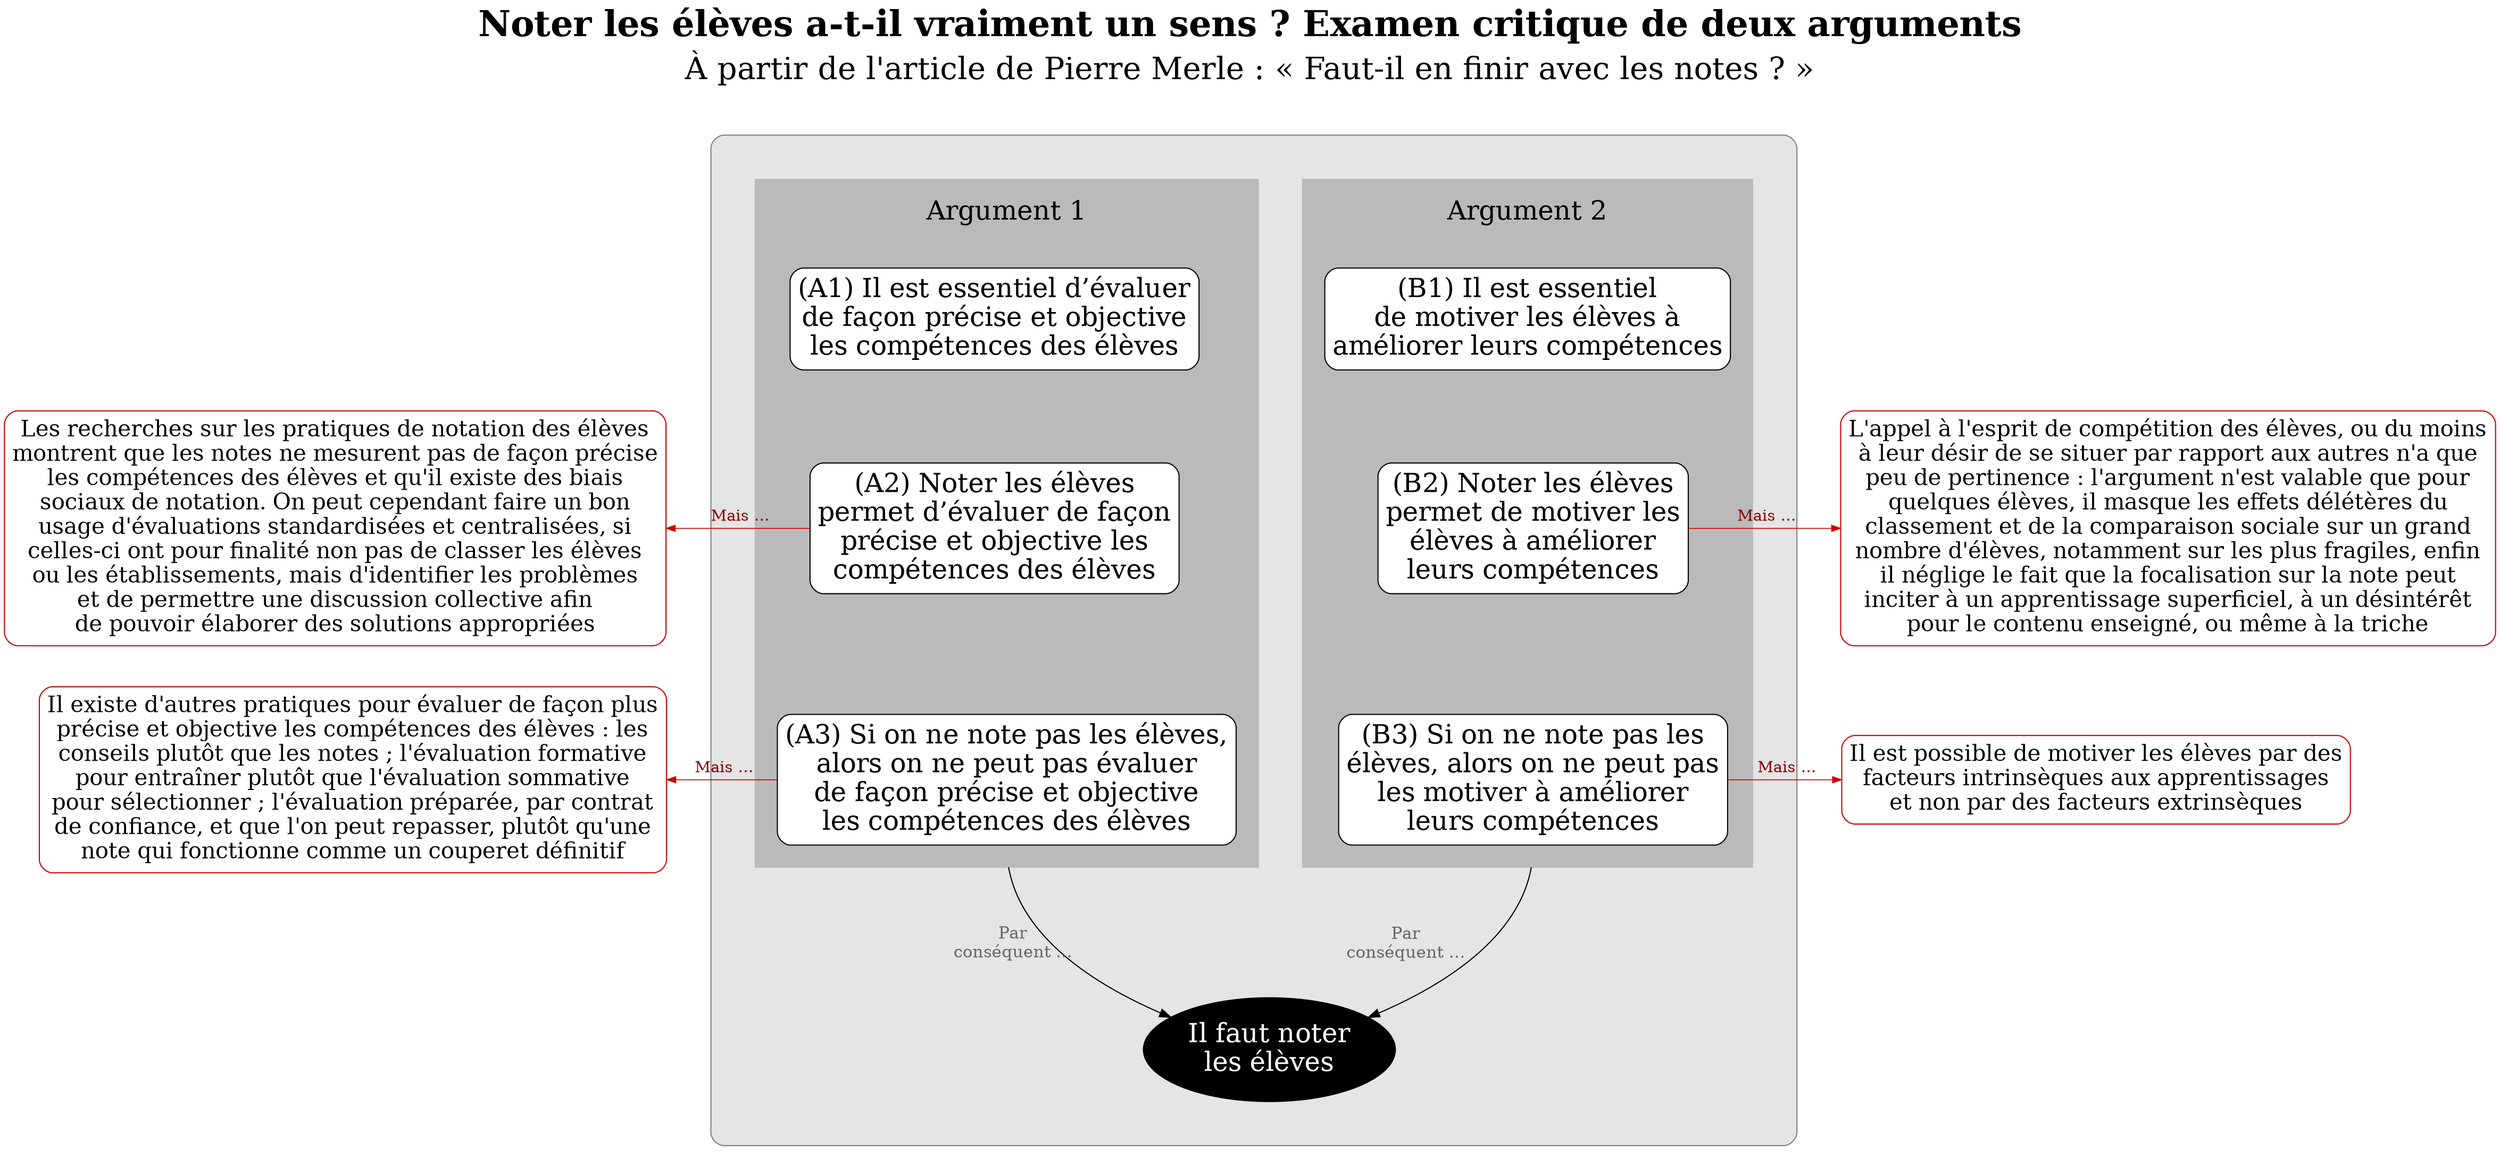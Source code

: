 digraph G {
splines=true
newrank=true
compound=true

label=<<FONT point-size="32"><b>Noter les élèves a-t-il vraiment un sens ? Examen critique de deux arguments</b><br/><FONT point-size="10"><br/></FONT><FONT point-size="28">À partir de l'article de Pierre Merle : « Faut-il en finir avec les notes ? »</FONT><br/><br/></FONT>>
labelloc=t

node[color=red3, style="rounded, filled", shape="box", fillcolor=white, penwidth=1, fontcolor=black, fontsize=20, margin=0.1]
ob2[label="Les recherches sur les pratiques de notation des élèves
montrent que les notes ne mesurent pas de façon précise
les compétences des élèves et qu'il existe des biais
sociaux de notation. On peut cependant faire un bon
usage d'évaluations standardisées et centralisées, si
celles-ci ont pour finalité non pas de classer les élèves
ou les établissements, mais d'identifier les problèmes
et de permettre une discussion collective afin
de pouvoir élaborer des solutions appropriées"]
ob3[label="Il existe d'autres pratiques pour évaluer de façon plus
précise et objective les compétences des élèves : les
conseils plutôt que les notes ; l'évaluation formative
pour entraîner plutôt que l'évaluation sommative
pour sélectionner ; l'évaluation préparée, par contrat
de confiance, et que l'on peut repasser, plutôt qu'une
note qui fonctionne comme un couperet définitif"]

node[shape=box, fillcolor=white, style="filled,rounded", color=black, fontsize=24, penwidth=1,fontcolor=black, margin=0.1]
edge[minlen=2,color=red3, penwidth=0.8, arrowsize=0.8, label=" Mais …", fontcolor=red4,fontsize=14]
{rank=same;ob2->pb2[dir=back]}
{rank=same;ob3->pb3[dir=back]}

subgraph cluster_0 {
label=""
bgcolor=grey90
style=rounded
color=grey50
margin=40



node[shape=box, fillcolor=white, style="filled,rounded", color=black]
edge[label="",xlabel="Par
conséquent …",fontcolor=grey40;fontsize=15,minlen=3,color=black,penwidth=1, arrowsize=1]



subgraph cluster_1 {
label=<<br/><font point-size="24">Argument 2<br/></font><br/>>
style="box"
margin=20
bgcolor=grey73
color=grey73

p1[label="(B1) Il est essentiel
de motiver les élèves à
améliorer leurs compétences"]

p2[label="(B2) Noter les élèves
permet de motiver les
élèves à améliorer
leurs compétences"]

p3[label="(B3) Si on ne note pas les
élèves, alors on ne peut pas
les motiver à améliorer
leurs compétences"]

p1->p2->p3[style=invis,xlabel="",minlen=1]

// p2:s->p3:n[ltail=cluster_1]
//p2:w->p3:n[ltail=cluster_1]
// p3[label="(3) Lemme 1"]

// {rank=same;p3->p4[style=invis]}

// p4[label="(4) Prémisse 3"]
}

subgraph cluster_2 {
label=<<br/><font point-size="24">Argument 1<br/></font><br/>>
style="box"
margin=20
bgcolor=grey73
color=grey73

pb1[label="(A1) Il est essentiel d’évaluer
de façon précise et objective
les compétences des élèves"]

pb2[label="(A2) Noter les élèves
permet d’évaluer de façon
précise et objective les
compétences des élèves"]

pb3[label="(A3) Si on ne note pas les élèves,
alors on ne peut pas évaluer
de façon précise et objective
les compétences des élèves"]

pb1->pb2->pb3[style=invis,xlabel="",minlen=1]

}

p3:s->C:wn[ltail=cluster_1]
pb3:s->C:en[ltail=cluster_2]

C[label="Il faut noter
les élèves",fillcolor=black, fontcolor=white, color=black, shape=ellipse]


}

node[color=red3, style="rounded, filled", shape="box", fillcolor=white, penwidth=1, fontcolor=black, fontsize=20, margin=0.1]
o2[label="L'appel à l'esprit de compétition des élèves, ou du moins
à leur désir de se situer par rapport aux autres n'a que
peu de pertinence : l'argument n'est valable que pour
quelques élèves, il masque les effets délétères du
classement et de la comparaison sociale sur un grand
nombre d'élèves, notamment sur les plus fragiles, enfin
il néglige le fait que la focalisation sur la note peut
inciter à un apprentissage superficiel, à un désintérêt
pour le contenu enseigné, ou même à la triche"]
{rank=same;p2->o2}

o3[label="Il est possible de motiver les élèves par des
facteurs intrinsèques aux apprentissages
et non par des facteurs extrinsèques"]
{rank=same;p3->o3}

}
